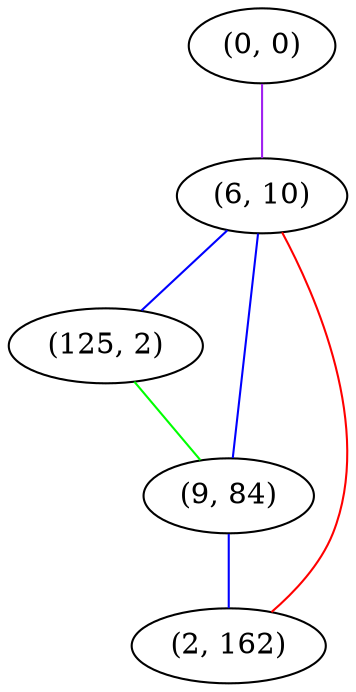 graph "" {
"(0, 0)";
"(6, 10)";
"(125, 2)";
"(9, 84)";
"(2, 162)";
"(0, 0)" -- "(6, 10)"  [color=purple, key=0, weight=4];
"(6, 10)" -- "(125, 2)"  [color=blue, key=0, weight=3];
"(6, 10)" -- "(9, 84)"  [color=blue, key=0, weight=3];
"(6, 10)" -- "(2, 162)"  [color=red, key=0, weight=1];
"(125, 2)" -- "(9, 84)"  [color=green, key=0, weight=2];
"(9, 84)" -- "(2, 162)"  [color=blue, key=0, weight=3];
}
